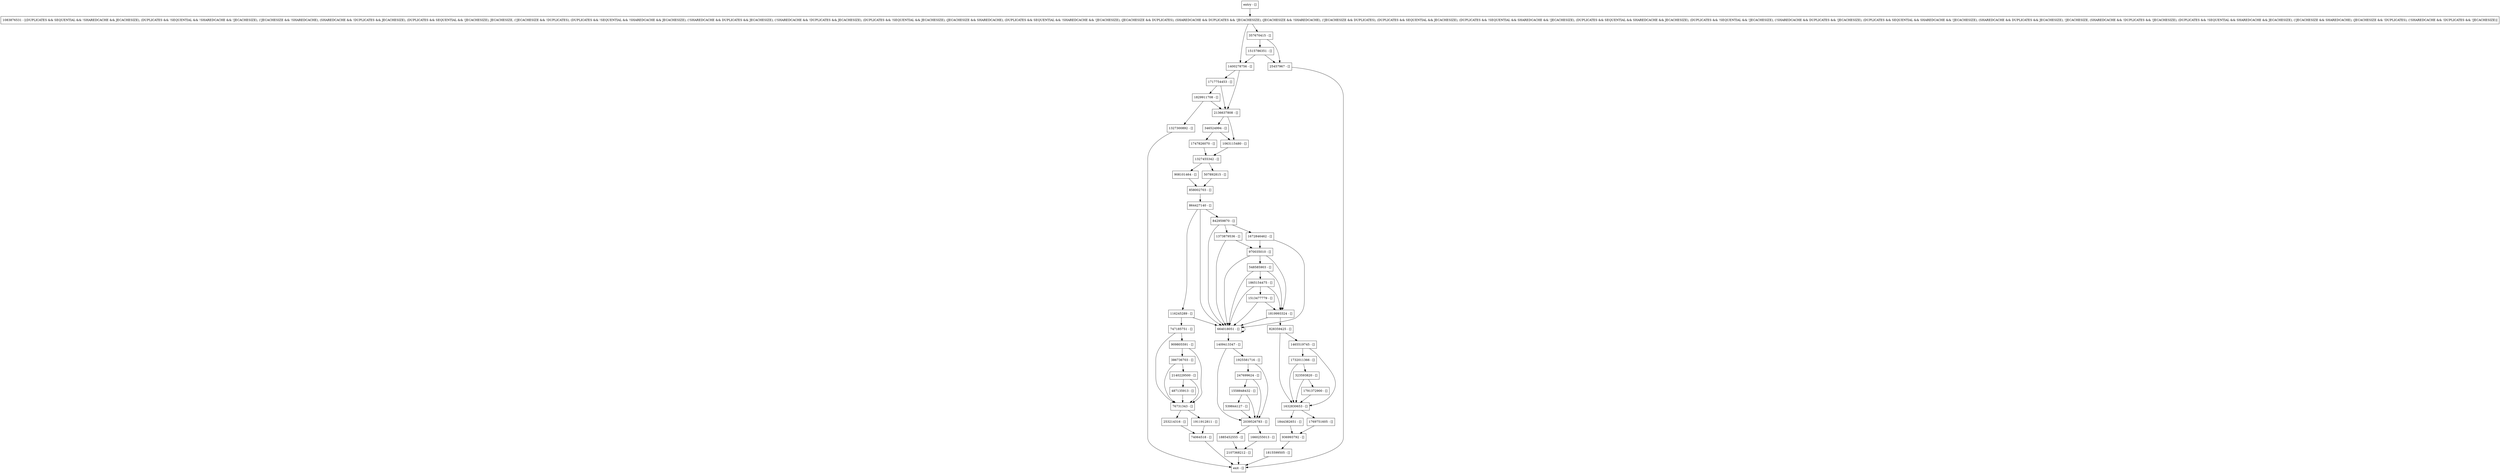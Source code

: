 digraph searchExact {
node [shape=record];
1465519745 [label="1465519745 - []"];
1083876531 [label="1083876531 - [(DUPLICATES && SEQUENTIAL && !SHAREDCACHE && JECACHESIZE), (DUPLICATES && !SEQUENTIAL && !SHAREDCACHE && !JECACHESIZE), (!JECACHESIZE && !SHAREDCACHE), (SHAREDCACHE && !DUPLICATES && JECACHESIZE), (DUPLICATES && SEQUENTIAL && !JECACHESIZE), JECACHESIZE, (!JECACHESIZE && !DUPLICATES), (DUPLICATES && !SEQUENTIAL && !SHAREDCACHE && JECACHESIZE), (!SHAREDCACHE && DUPLICATES && JECACHESIZE), (!SHAREDCACHE && !DUPLICATES && JECACHESIZE), (DUPLICATES && !SEQUENTIAL && JECACHESIZE), (JECACHESIZE && SHAREDCACHE), (DUPLICATES && SEQUENTIAL && !SHAREDCACHE && !JECACHESIZE), (JECACHESIZE && DUPLICATES), (SHAREDCACHE && DUPLICATES && !JECACHESIZE), (JECACHESIZE && !SHAREDCACHE), (!JECACHESIZE && DUPLICATES), (DUPLICATES && SEQUENTIAL && JECACHESIZE), (DUPLICATES && !SEQUENTIAL && SHAREDCACHE && !JECACHESIZE), (DUPLICATES && SEQUENTIAL && SHAREDCACHE && JECACHESIZE), (DUPLICATES && !SEQUENTIAL && !JECACHESIZE), (!SHAREDCACHE && DUPLICATES && !JECACHESIZE), (DUPLICATES && SEQUENTIAL && SHAREDCACHE && !JECACHESIZE), (SHAREDCACHE && DUPLICATES && JECACHESIZE), !JECACHESIZE, (SHAREDCACHE && !DUPLICATES && !JECACHESIZE), (DUPLICATES && !SEQUENTIAL && SHAREDCACHE && JECACHESIZE), (!JECACHESIZE && SHAREDCACHE), (JECACHESIZE && !DUPLICATES), (!SHAREDCACHE && !DUPLICATES && !JECACHESIZE)]"];
1400278756 [label="1400278756 - []"];
253214316 [label="253214316 - []"];
1513477779 [label="1513477779 - []"];
346524994 [label="346524994 - []"];
2140229500 [label="2140229500 - []"];
1769751605 [label="1769751605 - []"];
1925581716 [label="1925581716 - []"];
74064518 [label="74064518 - []"];
864427140 [label="864427140 - []"];
323593820 [label="323593820 - []"];
828359425 [label="828359425 - []"];
247699624 [label="247699624 - []"];
2136637808 [label="2136637808 - []"];
1327455342 [label="1327455342 - []"];
1632830653 [label="1632830653 - []"];
1829911708 [label="1829911708 - []"];
386736703 [label="386736703 - []"];
1747826070 [label="1747826070 - []"];
908101464 [label="908101464 - []"];
2039526783 [label="2039526783 - []"];
76731343 [label="76731343 - []"];
entry [label="entry - []"];
exit [label="exit - []"];
1791372900 [label="1791372900 - []"];
909805591 [label="909805591 - []"];
1885452555 [label="1885452555 - []"];
1063115480 [label="1063115480 - []"];
1409413347 [label="1409413347 - []"];
858002703 [label="858002703 - []"];
116245289 [label="116245289 - []"];
2107368212 [label="2107368212 - []"];
1327300892 [label="1327300892 - []"];
25457967 [label="25457967 - []"];
1911912811 [label="1911912811 - []"];
507892815 [label="507892815 - []"];
357670415 [label="357670415 - []"];
1515786351 [label="1515786351 - []"];
936993792 [label="936993792 - []"];
970035010 [label="970035010 - []"];
1844382651 [label="1844382651 - []"];
539844127 [label="539844127 - []"];
1373879536 [label="1373879536 - []"];
548585903 [label="548585903 - []"];
1732011366 [label="1732011366 - []"];
664018051 [label="664018051 - []"];
1660255013 [label="1660255013 - []"];
1558848432 [label="1558848432 - []"];
1815599505 [label="1815599505 - []"];
747185751 [label="747185751 - []"];
1672846462 [label="1672846462 - []"];
1819993324 [label="1819993324 - []"];
1717754453 [label="1717754453 - []"];
1865154475 [label="1865154475 - []"];
842959870 [label="842959870 - []"];
487135913 [label="487135913 - []"];
entry;
exit;
1465519745 -> 1732011366;
1465519745 -> 1632830653;
1083876531 -> 1400278756;
1083876531 -> 357670415;
1400278756 -> 2136637808;
1400278756 -> 1717754453;
253214316 -> 74064518;
1513477779 -> 664018051;
1513477779 -> 1819993324;
346524994 -> 1747826070;
346524994 -> 1063115480;
2140229500 -> 76731343;
2140229500 -> 487135913;
1769751605 -> 936993792;
1925581716 -> 247699624;
1925581716 -> 2039526783;
74064518 -> exit;
864427140 -> 664018051;
864427140 -> 842959870;
864427140 -> 116245289;
323593820 -> 1791372900;
323593820 -> 1632830653;
828359425 -> 1465519745;
828359425 -> 1632830653;
247699624 -> 1558848432;
247699624 -> 2039526783;
2136637808 -> 1063115480;
2136637808 -> 346524994;
1327455342 -> 507892815;
1327455342 -> 908101464;
1632830653 -> 1769751605;
1632830653 -> 1844382651;
1829911708 -> 1327300892;
1829911708 -> 2136637808;
386736703 -> 2140229500;
386736703 -> 76731343;
1747826070 -> 1327455342;
908101464 -> 858002703;
2039526783 -> 1660255013;
2039526783 -> 1885452555;
76731343 -> 1911912811;
76731343 -> 253214316;
entry -> 1083876531;
1791372900 -> 1632830653;
909805591 -> 386736703;
909805591 -> 76731343;
1885452555 -> 2107368212;
1063115480 -> 1327455342;
1409413347 -> 1925581716;
1409413347 -> 2039526783;
858002703 -> 864427140;
116245289 -> 664018051;
116245289 -> 747185751;
2107368212 -> exit;
1327300892 -> exit;
25457967 -> exit;
1911912811 -> 74064518;
507892815 -> 858002703;
357670415 -> 25457967;
357670415 -> 1515786351;
1515786351 -> 25457967;
1515786351 -> 1400278756;
936993792 -> 1815599505;
970035010 -> 548585903;
970035010 -> 664018051;
970035010 -> 1819993324;
1844382651 -> 936993792;
539844127 -> 2039526783;
1373879536 -> 664018051;
1373879536 -> 970035010;
548585903 -> 664018051;
548585903 -> 1819993324;
548585903 -> 1865154475;
1732011366 -> 1632830653;
1732011366 -> 323593820;
664018051 -> 664018051;
664018051 -> 1409413347;
1660255013 -> 2107368212;
1558848432 -> 539844127;
1558848432 -> 2039526783;
1815599505 -> exit;
747185751 -> 909805591;
747185751 -> 76731343;
1672846462 -> 664018051;
1672846462 -> 970035010;
1819993324 -> 664018051;
1819993324 -> 828359425;
1717754453 -> 2136637808;
1717754453 -> 1829911708;
1865154475 -> 664018051;
1865154475 -> 1819993324;
1865154475 -> 1513477779;
842959870 -> 664018051;
842959870 -> 1373879536;
842959870 -> 1672846462;
487135913 -> 76731343;
}
